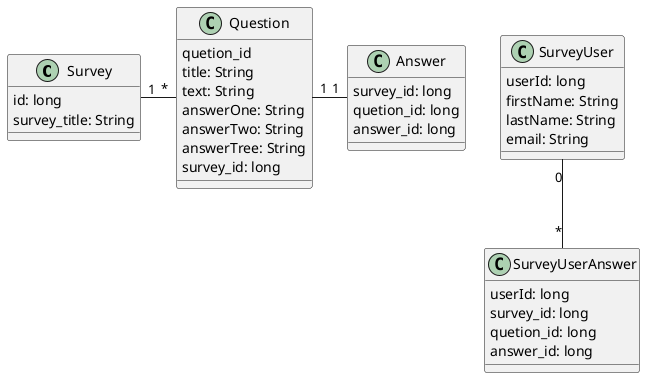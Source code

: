 @startuml


class Survey {
    id: long
    survey_title: String
}

class Question {
    quetion_id
    title: String
    text: String
    answerOne: String
    answerTwo: String
    answerTree: String
    survey_id: long
}

Survey "1" - "*" Question

class Answer {
    survey_id: long
    quetion_id: long
    answer_id: long
}

Question "1" - "1" Answer


class SurveyUser {
    userId: long
    firstName: String
    lastName: String
    email: String
}

class SurveyUserAnswer {
    userId: long
    survey_id: long
    quetion_id: long
    answer_id: long
}

SurveyUser "0" -- "*" SurveyUserAnswer

@enduml
